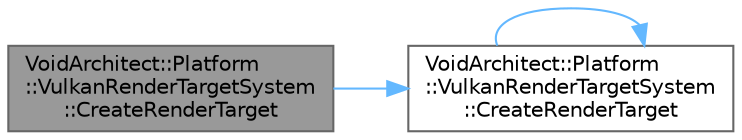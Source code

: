 digraph "VoidArchitect::Platform::VulkanRenderTargetSystem::CreateRenderTarget"
{
 // LATEX_PDF_SIZE
  bgcolor="transparent";
  edge [fontname=Helvetica,fontsize=10,labelfontname=Helvetica,labelfontsize=10];
  node [fontname=Helvetica,fontsize=10,shape=box,height=0.2,width=0.4];
  rankdir="LR";
  Node1 [id="Node000001",label="VoidArchitect::Platform\l::VulkanRenderTargetSystem\l::CreateRenderTarget",height=0.2,width=0.4,color="gray40", fillcolor="grey60", style="filled", fontcolor="black",tooltip=" "];
  Node1 -> Node2 [id="edge3_Node000001_Node000002",color="steelblue1",style="solid",tooltip=" "];
  Node2 [id="Node000002",label="VoidArchitect::Platform\l::VulkanRenderTargetSystem\l::CreateRenderTarget",height=0.2,width=0.4,color="grey40", fillcolor="white", style="filled",URL="$class_void_architect_1_1_platform_1_1_vulkan_render_target_system.html#a0954d5cd34967bfe519f9ce8a5df451c",tooltip=" "];
  Node2 -> Node2 [id="edge4_Node000002_Node000002",color="steelblue1",style="solid",tooltip=" "];
}

